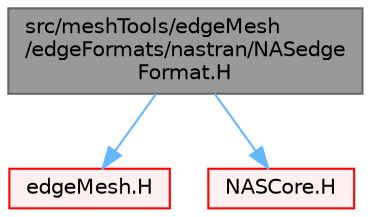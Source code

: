 digraph "src/meshTools/edgeMesh/edgeFormats/nastran/NASedgeFormat.H"
{
 // LATEX_PDF_SIZE
  bgcolor="transparent";
  edge [fontname=Helvetica,fontsize=10,labelfontname=Helvetica,labelfontsize=10];
  node [fontname=Helvetica,fontsize=10,shape=box,height=0.2,width=0.4];
  Node1 [id="Node000001",label="src/meshTools/edgeMesh\l/edgeFormats/nastran/NASedge\lFormat.H",height=0.2,width=0.4,color="gray40", fillcolor="grey60", style="filled", fontcolor="black",tooltip=" "];
  Node1 -> Node2 [id="edge1_Node000001_Node000002",color="steelblue1",style="solid",tooltip=" "];
  Node2 [id="Node000002",label="edgeMesh.H",height=0.2,width=0.4,color="red", fillcolor="#FFF0F0", style="filled",URL="$edgeMesh_8H.html",tooltip=" "];
  Node1 -> Node224 [id="edge2_Node000001_Node000224",color="steelblue1",style="solid",tooltip=" "];
  Node224 [id="Node000224",label="NASCore.H",height=0.2,width=0.4,color="red", fillcolor="#FFF0F0", style="filled",URL="$NASCore_8H.html",tooltip=" "];
}
